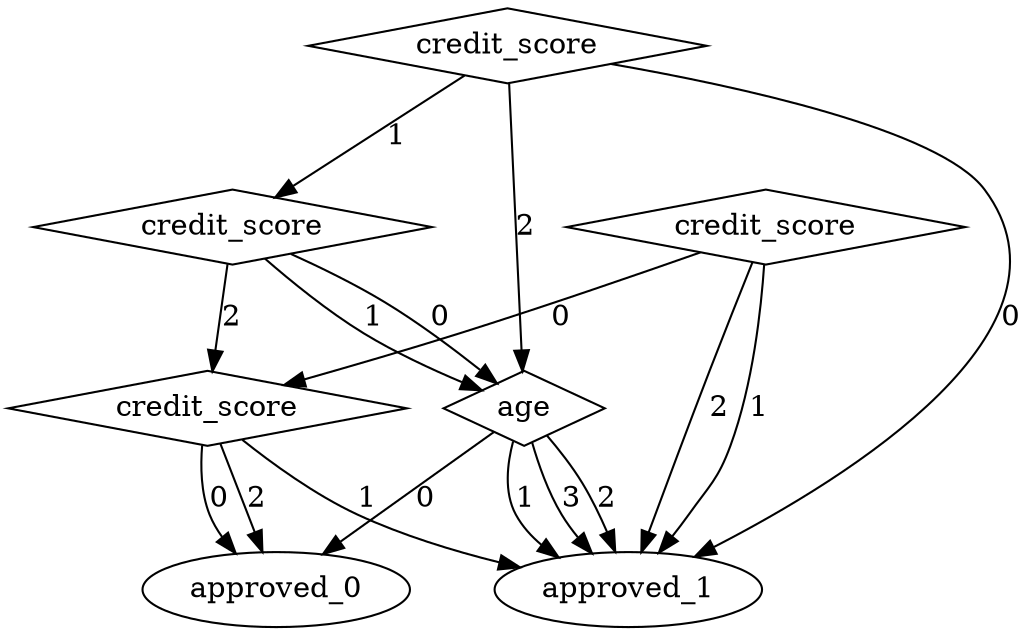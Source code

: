 digraph {
node [label=approved_1,style=""] approved_1
node [label=approved_1,style=""] approved_1
node [label=approved_1,style=""] approved_1
node [label=approved_0,style=""] approved_0
node [label=approved_0,style=""] approved_0
node [label=approved_1,style=""] approved_1
node [label=approved_0,style=""] approved_0
node [label=approved_1,style=""] approved_1
node [label=approved_1,style=""] approved_1
node [label=approved_1,style=""] approved_1
node [label=age,shape="diamond",style=""] 4
node [label=credit_score,shape="diamond",style=""] 3
node [label=credit_score,shape="diamond",style=""] 2
node [label=credit_score,shape="diamond",style=""] 1
node [label=credit_score,shape="diamond",style=""] 0

4 -> approved_1 [label="3"]
4 -> approved_1 [label="2"]
4 -> approved_1 [label="1"]
4 -> approved_0 [label="0"]
3 -> approved_0 [label="2"]
3 -> approved_1 [label="1"]
3 -> approved_0 [label="0"]
2 -> approved_1 [label="2"]
2 -> approved_1 [label="1"]
2 -> 3 [label="0"]
1 -> 3 [label="2"]
1 -> 4 [label="1"]
1 -> 4 [label="0"]
0 -> 4 [label="2"]
0 -> 1 [label="1"]
0 -> approved_1 [label="0"]
}